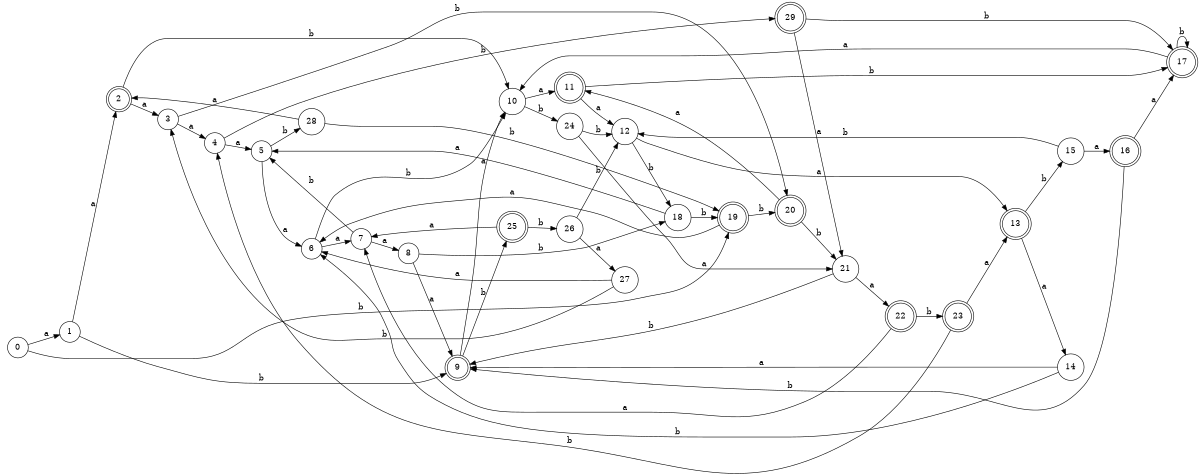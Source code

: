 digraph n24_6 {
__start0 [label="" shape="none"];

rankdir=LR;
size="8,5";

s0 [style="filled", color="black", fillcolor="white" shape="circle", label="0"];
s1 [style="filled", color="black", fillcolor="white" shape="circle", label="1"];
s2 [style="rounded,filled", color="black", fillcolor="white" shape="doublecircle", label="2"];
s3 [style="filled", color="black", fillcolor="white" shape="circle", label="3"];
s4 [style="filled", color="black", fillcolor="white" shape="circle", label="4"];
s5 [style="filled", color="black", fillcolor="white" shape="circle", label="5"];
s6 [style="filled", color="black", fillcolor="white" shape="circle", label="6"];
s7 [style="filled", color="black", fillcolor="white" shape="circle", label="7"];
s8 [style="filled", color="black", fillcolor="white" shape="circle", label="8"];
s9 [style="rounded,filled", color="black", fillcolor="white" shape="doublecircle", label="9"];
s10 [style="filled", color="black", fillcolor="white" shape="circle", label="10"];
s11 [style="rounded,filled", color="black", fillcolor="white" shape="doublecircle", label="11"];
s12 [style="filled", color="black", fillcolor="white" shape="circle", label="12"];
s13 [style="rounded,filled", color="black", fillcolor="white" shape="doublecircle", label="13"];
s14 [style="filled", color="black", fillcolor="white" shape="circle", label="14"];
s15 [style="filled", color="black", fillcolor="white" shape="circle", label="15"];
s16 [style="rounded,filled", color="black", fillcolor="white" shape="doublecircle", label="16"];
s17 [style="rounded,filled", color="black", fillcolor="white" shape="doublecircle", label="17"];
s18 [style="filled", color="black", fillcolor="white" shape="circle", label="18"];
s19 [style="rounded,filled", color="black", fillcolor="white" shape="doublecircle", label="19"];
s20 [style="rounded,filled", color="black", fillcolor="white" shape="doublecircle", label="20"];
s21 [style="filled", color="black", fillcolor="white" shape="circle", label="21"];
s22 [style="rounded,filled", color="black", fillcolor="white" shape="doublecircle", label="22"];
s23 [style="rounded,filled", color="black", fillcolor="white" shape="doublecircle", label="23"];
s24 [style="filled", color="black", fillcolor="white" shape="circle", label="24"];
s25 [style="rounded,filled", color="black", fillcolor="white" shape="doublecircle", label="25"];
s26 [style="filled", color="black", fillcolor="white" shape="circle", label="26"];
s27 [style="filled", color="black", fillcolor="white" shape="circle", label="27"];
s28 [style="filled", color="black", fillcolor="white" shape="circle", label="28"];
s29 [style="rounded,filled", color="black", fillcolor="white" shape="doublecircle", label="29"];
s0 -> s1 [label="a"];
s0 -> s19 [label="b"];
s1 -> s2 [label="a"];
s1 -> s9 [label="b"];
s2 -> s3 [label="a"];
s2 -> s10 [label="b"];
s3 -> s4 [label="a"];
s3 -> s20 [label="b"];
s4 -> s5 [label="a"];
s4 -> s29 [label="b"];
s5 -> s6 [label="a"];
s5 -> s28 [label="b"];
s6 -> s7 [label="a"];
s6 -> s10 [label="b"];
s7 -> s8 [label="a"];
s7 -> s5 [label="b"];
s8 -> s9 [label="a"];
s8 -> s18 [label="b"];
s9 -> s10 [label="a"];
s9 -> s25 [label="b"];
s10 -> s11 [label="a"];
s10 -> s24 [label="b"];
s11 -> s12 [label="a"];
s11 -> s17 [label="b"];
s12 -> s13 [label="a"];
s12 -> s18 [label="b"];
s13 -> s14 [label="a"];
s13 -> s15 [label="b"];
s14 -> s9 [label="a"];
s14 -> s6 [label="b"];
s15 -> s16 [label="a"];
s15 -> s12 [label="b"];
s16 -> s17 [label="a"];
s16 -> s9 [label="b"];
s17 -> s10 [label="a"];
s17 -> s17 [label="b"];
s18 -> s5 [label="a"];
s18 -> s19 [label="b"];
s19 -> s6 [label="a"];
s19 -> s20 [label="b"];
s20 -> s11 [label="a"];
s20 -> s21 [label="b"];
s21 -> s22 [label="a"];
s21 -> s9 [label="b"];
s22 -> s7 [label="a"];
s22 -> s23 [label="b"];
s23 -> s13 [label="a"];
s23 -> s4 [label="b"];
s24 -> s21 [label="a"];
s24 -> s12 [label="b"];
s25 -> s7 [label="a"];
s25 -> s26 [label="b"];
s26 -> s27 [label="a"];
s26 -> s12 [label="b"];
s27 -> s6 [label="a"];
s27 -> s3 [label="b"];
s28 -> s2 [label="a"];
s28 -> s19 [label="b"];
s29 -> s21 [label="a"];
s29 -> s17 [label="b"];

}